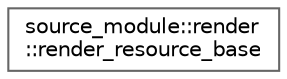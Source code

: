 digraph "类继承关系图"
{
 // LATEX_PDF_SIZE
  bgcolor="transparent";
  edge [fontname=Helvetica,fontsize=10,labelfontname=Helvetica,labelfontsize=10];
  node [fontname=Helvetica,fontsize=10,shape=box,height=0.2,width=0.4];
  rankdir="LR";
  Node0 [id="Node000000",label="source_module::render\l::render_resource_base",height=0.2,width=0.4,color="grey40", fillcolor="white", style="filled",URL="$classsource__module_1_1render_1_1render__resource__base.html",tooltip=" "];
}
